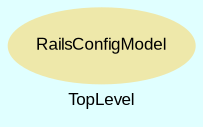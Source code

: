 digraph TopLevel {
    compound = true
    bgcolor = lightcyan1
    fontname = Arial
    fontsize = 8
    label = "TopLevel"
    node [
        fontname = Arial,
        fontsize = 8,
        color = black
    ]

    RailsConfigModel [
        fontcolor = black,
        URL = "classes/RailsConfigModel.html",
        shape = ellipse,
        color = palegoldenrod,
        style = filled,
        label = "RailsConfigModel"
    ]

}

